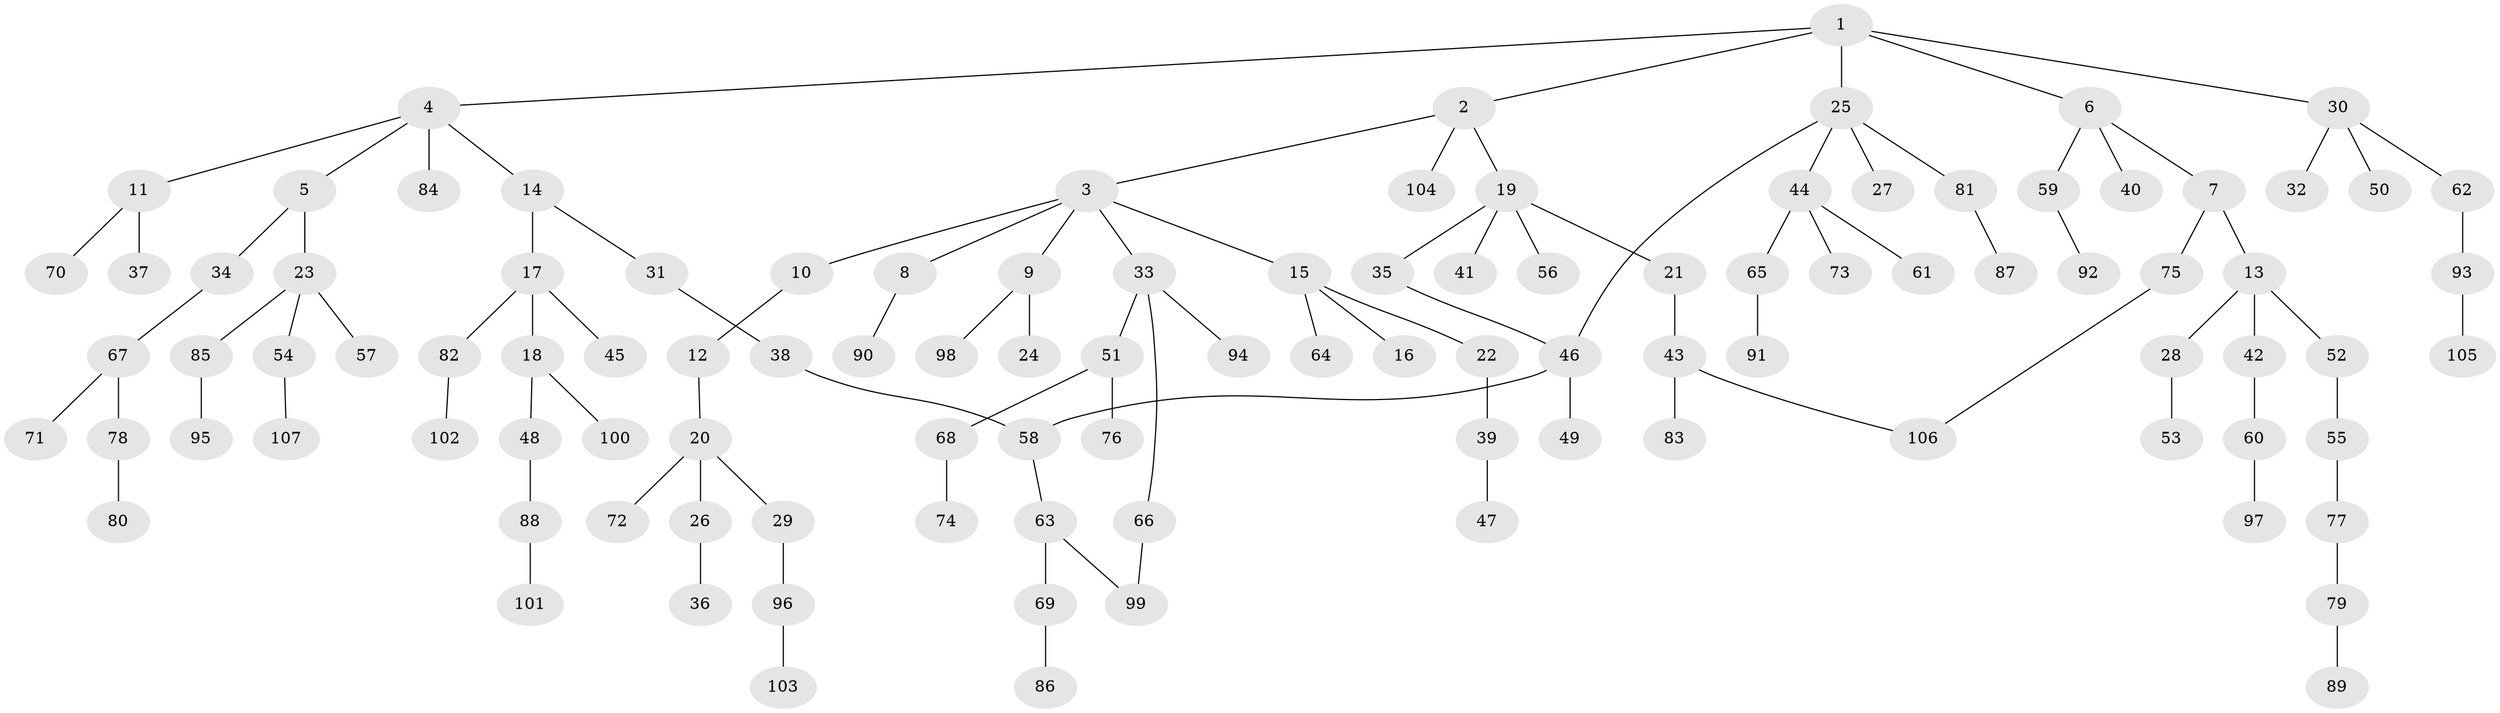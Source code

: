 // Generated by graph-tools (version 1.1) at 2025/01/03/09/25 03:01:08]
// undirected, 107 vertices, 110 edges
graph export_dot {
graph [start="1"]
  node [color=gray90,style=filled];
  1;
  2;
  3;
  4;
  5;
  6;
  7;
  8;
  9;
  10;
  11;
  12;
  13;
  14;
  15;
  16;
  17;
  18;
  19;
  20;
  21;
  22;
  23;
  24;
  25;
  26;
  27;
  28;
  29;
  30;
  31;
  32;
  33;
  34;
  35;
  36;
  37;
  38;
  39;
  40;
  41;
  42;
  43;
  44;
  45;
  46;
  47;
  48;
  49;
  50;
  51;
  52;
  53;
  54;
  55;
  56;
  57;
  58;
  59;
  60;
  61;
  62;
  63;
  64;
  65;
  66;
  67;
  68;
  69;
  70;
  71;
  72;
  73;
  74;
  75;
  76;
  77;
  78;
  79;
  80;
  81;
  82;
  83;
  84;
  85;
  86;
  87;
  88;
  89;
  90;
  91;
  92;
  93;
  94;
  95;
  96;
  97;
  98;
  99;
  100;
  101;
  102;
  103;
  104;
  105;
  106;
  107;
  1 -- 2;
  1 -- 4;
  1 -- 6;
  1 -- 25;
  1 -- 30;
  2 -- 3;
  2 -- 19;
  2 -- 104;
  3 -- 8;
  3 -- 9;
  3 -- 10;
  3 -- 15;
  3 -- 33;
  4 -- 5;
  4 -- 11;
  4 -- 14;
  4 -- 84;
  5 -- 23;
  5 -- 34;
  6 -- 7;
  6 -- 40;
  6 -- 59;
  7 -- 13;
  7 -- 75;
  8 -- 90;
  9 -- 24;
  9 -- 98;
  10 -- 12;
  11 -- 37;
  11 -- 70;
  12 -- 20;
  13 -- 28;
  13 -- 42;
  13 -- 52;
  14 -- 17;
  14 -- 31;
  15 -- 16;
  15 -- 22;
  15 -- 64;
  17 -- 18;
  17 -- 45;
  17 -- 82;
  18 -- 48;
  18 -- 100;
  19 -- 21;
  19 -- 35;
  19 -- 41;
  19 -- 56;
  20 -- 26;
  20 -- 29;
  20 -- 72;
  21 -- 43;
  22 -- 39;
  23 -- 54;
  23 -- 57;
  23 -- 85;
  25 -- 27;
  25 -- 44;
  25 -- 46;
  25 -- 81;
  26 -- 36;
  28 -- 53;
  29 -- 96;
  30 -- 32;
  30 -- 50;
  30 -- 62;
  31 -- 38;
  33 -- 51;
  33 -- 66;
  33 -- 94;
  34 -- 67;
  35 -- 46;
  38 -- 58;
  39 -- 47;
  42 -- 60;
  43 -- 83;
  43 -- 106;
  44 -- 61;
  44 -- 65;
  44 -- 73;
  46 -- 49;
  46 -- 58;
  48 -- 88;
  51 -- 68;
  51 -- 76;
  52 -- 55;
  54 -- 107;
  55 -- 77;
  58 -- 63;
  59 -- 92;
  60 -- 97;
  62 -- 93;
  63 -- 69;
  63 -- 99;
  65 -- 91;
  66 -- 99;
  67 -- 71;
  67 -- 78;
  68 -- 74;
  69 -- 86;
  75 -- 106;
  77 -- 79;
  78 -- 80;
  79 -- 89;
  81 -- 87;
  82 -- 102;
  85 -- 95;
  88 -- 101;
  93 -- 105;
  96 -- 103;
}
